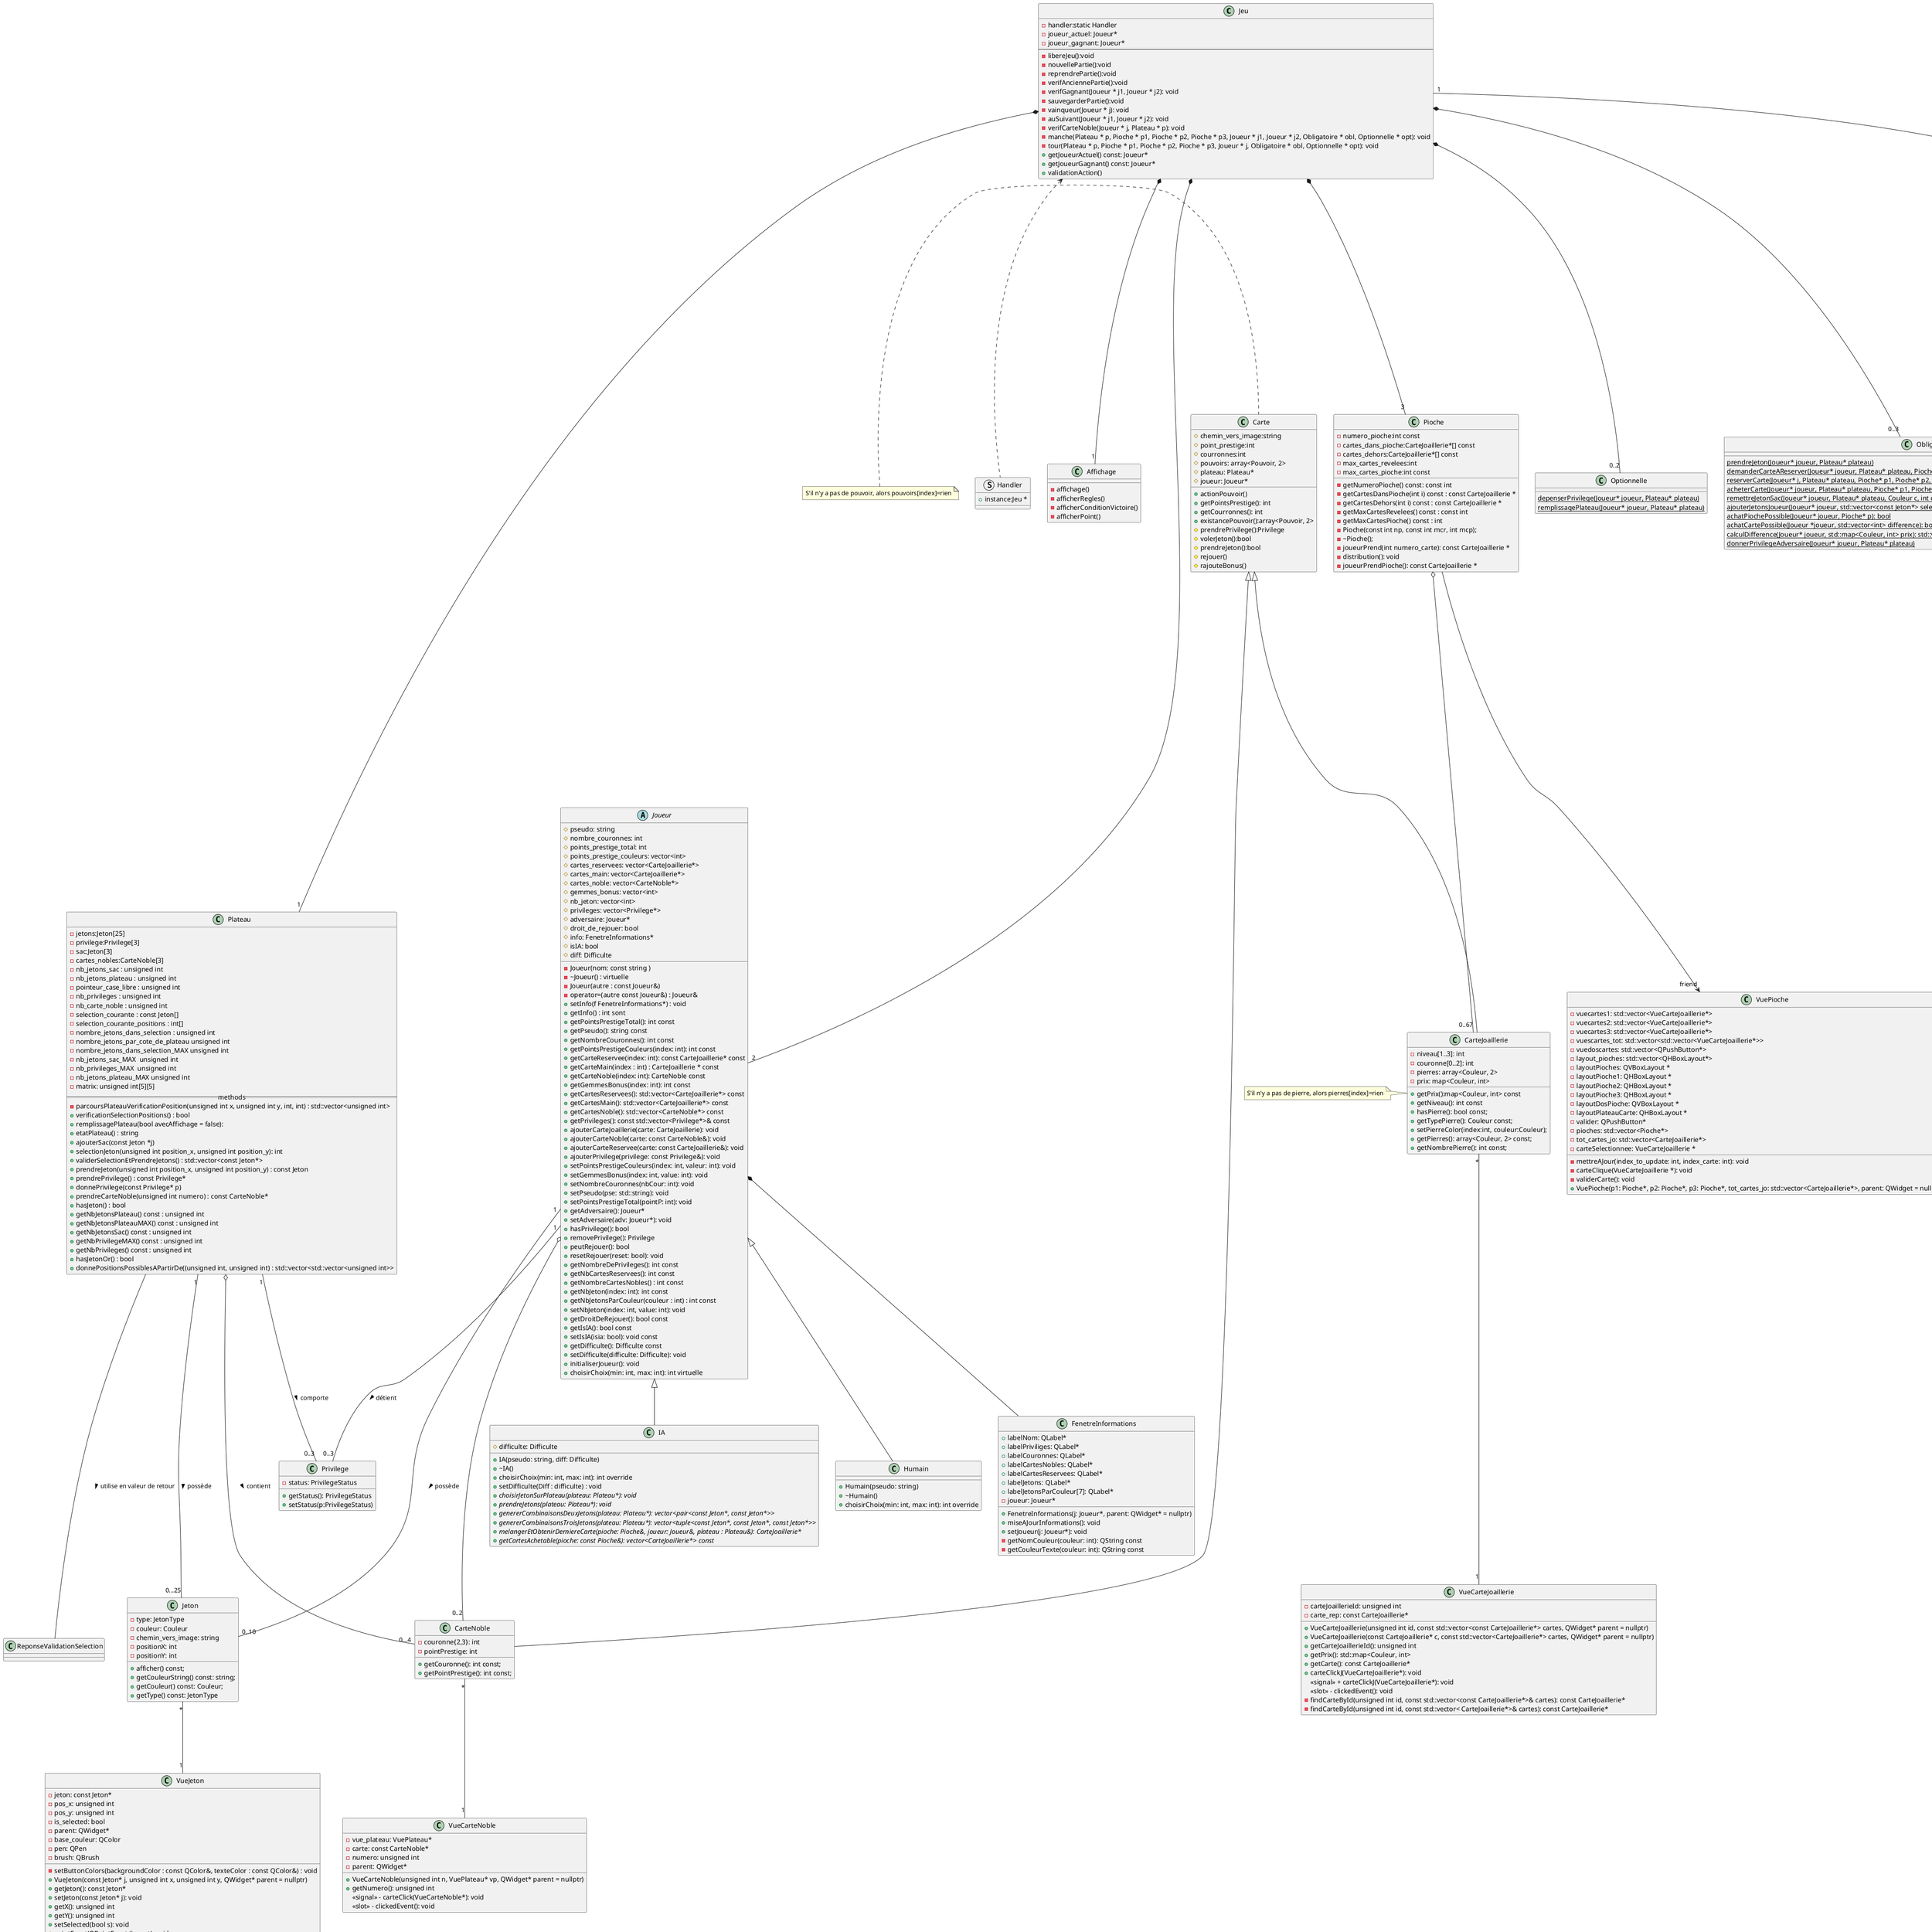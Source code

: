 @startuml

class Jeu {
- handler:static Handler
- joueur_actuel: Joueur*
- joueur_gagnant: Joueur*
--
- libereJeu():void
- nouvellePartie():void
- reprendrePartie():void
- verifAnciennePartie():void
- verifGagnant(Joueur * j1, Joueur * j2): void
- sauvegarderPartie():void
- vainqueur(Joueur * j): void
- auSuivant(Joueur * j1, Joueur * j2): void
- verifCarteNoble(Joueur * j, Plateau * p): void
- manche(Plateau * p, Pioche * p1, Pioche * p2, Pioche * p3, Joueur * j1, Joueur * j2, Obligatoire * obl, Optionnelle * opt): void
- tour(Plateau * p, Pioche * p1, Pioche * p2, Pioche * p3, Joueur * j, Obligatoire * obl, Optionnelle * opt): void
+ getJoueurActuel() const: Joueur*
+ getJoueurGagnant() const: Joueur*
+ validationAction()
}

struct Handler {
    + instance:Jeu *
}

class Affichage{
- affichage()
- afficherRegles()
- afficherConditionVictoire()
- afficherPoint()
}


class Plateau {
- jetons:Jeton[25]
- privilege:Privilege[3]
- sac:Jeton[3]
- cartes_nobles:CarteNoble[3]
- nb_jetons_sac : unsigned int
- nb_jetons_plateau : unsigned int
- pointeur_case_libre : unsigned int
- nb_privileges : unsigned int
- nb_carte_noble : unsigned int
- selection_courante : const Jeton[]
- selection_courante_positions : int[]
- nombre_jetons_dans_selection : unsigned int
- nombre_jetons_par_cote_de_plateau unsigned int
- nombre_jetons_dans_selection_MAX unsigned int
- nb_jetons_sac_MAX  unsigned int
- nb_privileges_MAX  unsigned int
- nb_jetons_plateau_MAX unsigned int
- matrix: unsigned int[5][5]
-- methods --
- parcoursPlateauVerificationPosition(unsigned int x, unsigned int y, int, int) : std::vector<unsigned int>
+ verificationSelectionPositions() : bool
+ remplissagePlateau(bool avecAffichage = false):
+ etatPlateau() : string
+ ajouterSac(const Jeton *j)
+ selectionJeton(unsigned int position_x, unsigned int position_y): int
+ validerSelectionEtPrendreJetons() : std::vector<const Jeton*>
+ prendreJeton(unsigned int position_x, unsigned int position_y) : const Jeton
+ prendrePrivilege() : const Privilege*
+ donnePrivilege(const Privilege* p)
+ prendreCarteNoble(unsigned int numero) : const CarteNoble*
+ hasJeton() : bool
+ getNbJetonsPlateau() const : unsigned int
+ getNbJetonsPlateauMAX() const : unsigned int
+ getNbJetonsSac() const : unsigned int
+ getNbPrivilegeMAX() const : unsigned int
+ getNbPrivileges() const : unsigned int
+ hasJetonOr() : bool
+ donnePositionsPossiblesAPartirDe((unsigned int, unsigned int) : std::vector<std::vector<unsigned int>>
}


abstract class Joueur {
    # pseudo: string
    # nombre_couronnes: int
    # points_prestige_total: int
    # points_prestige_couleurs: vector<int>
    # cartes_reservees: vector<CarteJoaillerie*>
    # cartes_main: vector<CarteJoaillerie*>
    # cartes_noble: vector<CarteNoble*>
    # gemmes_bonus: vector<int>
    # nb_jeton: vector<int>
    # privileges: vector<Privilege*>
    # adversaire: Joueur*
    # droit_de_rejouer: bool
    # info: FenetreInformations*
    # isIA: bool
    # diff: Difficulte


    - Joueur(nom: const string )
    - ~Joueur() : virtuelle
    - Joueur(autre : const Joueur&)
    - operator=(autre const Joueur&) : Joueur&
    + setInfo(f FenetreInformations*) : void
    + getInfo() : int sont
    + getPointsPrestigeTotal(): int const
    + getPseudo(): string const
    + getNombreCouronnes(): int const
    + getPointsPrestigeCouleurs(index: int): int const
    + getCarteReservee(index: int): const CarteJoaillerie* const
    + getCarteMain(index : int) : CarteJoaillerie * const
    + getCarteNoble(index: int): CarteNoble const
    + getGemmesBonus(index: int): int const
    + getCartesReservees(): std::vector<CarteJoaillerie*> const
    + getCartesMain(): std::vector<CarteJoaillerie*> const
    + getCartesNoble(): std::vector<CarteNoble*> const
    + getPrivileges(): const std::vector<Privilege*>& const
    + ajouterCarteJoaillerie(carte: CarteJoaillerie): void
    + ajouterCarteNoble(carte: const CarteNoble&): void
    + ajouterCarteReservee(carte: const CarteJoaillerie&): void
    + ajouterPrivilege(privilege: const Privilege&): void
    + setPointsPrestigeCouleurs(index: int, valeur: int): void
    + setGemmesBonus(index: int, value: int): void
    + setNombreCouronnes(nbCour: int): void
    + setPseudo(pse: std::string): void
    + setPointsPrestigeTotal(pointP: int): void
    + getAdversaire(): Joueur*
    + setAdversaire(adv: Joueur*): void
    + hasPrivilege(): bool
    + removePrivilege(): Privilege
    + peutRejouer(): bool
    + resetRejouer(reset: bool): void
    + getNombreDePrivileges(): int const
    + getNbCartesReservees(): int const
    + getNombreCartesNobles() : int const
    + getNbJeton(index: int): int const
    + getNbJetonsParCouleur(couleur : int) : int const
    + setNbJeton(index: int, value: int): void
    + getDroitDeRejouer(): bool const
    + getIsIA(): bool const
    + setIsIA(isia: bool): void const
    + getDifficulte(): Difficulte const
    + setDifficulte(difficulte: Difficulte): void
    + initialiserJoueur(): void
    + choisirChoix(min: int, max: int): int virtuelle
}

class IA {
      # difficulte: Difficulte

      + IA(pseudo: string, diff: Difficulte)
      +~IA()
      + choisirChoix(min: int, max: int): int override
      +setDifficulte(Diff : difficulte) : void
      {abstract} + choisirJetonSurPlateau(plateau: Plateau*): void
      {abstract} + prendreJetons(plateau: Plateau*): void
      {abstract} + genererCombinaisonsDeuxJetons(plateau: Plateau*): vector<pair<const Jeton*, const Jeton*>>
      {abstract} + genererCombinaisonsTroisJetons(plateau: Plateau*): vector<tuple<const Jeton*, const Jeton*, const Jeton*>>
      {abstract} + melangerEtObtenirDerniereCarte(pioche: Pioche&, joueur: Joueur&, plateau : Plateau&): CarteJoaillerie*
      {abstract} + getCartesAchetable(pioche: const Pioche&): vector<CarteJoaillerie*> const
}

class Humain {
    + Humain(pseudo: string)
    +~Humain()
    + choisirChoix(min: int, max: int): int override
}


class FenetreInformations{
  +labelNom: QLabel*
  +labelPriviliges: QLabel*
  +labelCouronnes: QLabel*
  +labelCartesNobles: QLabel*
  +labelCartesReservees: QLabel*
  +labelJetons: QLabel*
  +labelJetonsParCouleur[7]: QLabel*
  -joueur: Joueur*

  +FenetreInformations(j: Joueur*, parent: QWidget* = nullptr)
  +miseAJourInformations(): void
  +setJoueur(j: Joueur*): void
  -getNomCouleur(couleur: int): QString const
  -getCouleurTexte(couleur: int): QString const

}

enum Difficulte <<enumeration>> {
 aleatoire
 facile
 moyen
 difficile
}

enum JetonType <<enumeration>> {
Or
Gemme
}
class Jeton {
-type: JetonType
-couleur: Couleur
-chemin_vers_image: string
-positionX: int
-positionY: int
+afficher() const;
+getCouleurString() const: string;
+getCouleur() const: Couleur;
+getType() const: JetonType
}

enum PrivilegeStatus <<enumeration>> {
NONE
POSSEDE
}

class Privilege {
-status: PrivilegeStatus
+getStatus(): PrivilegeStatus
+setStatus(p:PrivilegeStatus)
}


enum Couleur <<enumeration>> {
 bleu
 vert
 rouge
 blanc
 noir
 rose
 rien
 choix_utilisateur
}

class Pioche{
- numero_pioche:int const
- cartes_dans_pioche:CarteJoaillerie*[] const
- cartes_dehors:CarteJoaillerie*[] const
- max_cartes_revelees:int
- max_cartes_pioche:int const
- getNumeroPioche() const: const int
- getCartesDansPioche(int i) const : const CarteJoaillerie *
- getCartesDehors(int i) const : const CarteJoaillerie *
- getMaxCartesRevelees() const : const int
- getMaxCartesPioche() const : int
- Pioche(const int np, const int mcr, int mcp);
- ~Pioche();
- joueurPrend(int numero_carte): const CarteJoaillerie *
- distribution(): void
- joueurPrendPioche(): const CarteJoaillerie *
}

class VuePioche {
- vuecartes1: std::vector<VueCarteJoaillerie*>
- vuecartes2: std::vector<VueCarteJoaillerie*>
- vuecartes3: std::vector<VueCarteJoaillerie*>
- vuescartes_tot: std::vector<std::vector<VueCarteJoaillerie*>>
- vuedoscartes: std::vector<QPushButton*>
- layout_pioches: std::vector<QHBoxLayout*>
- layoutPioches: QVBoxLayout *
- layoutPioche1: QHBoxLayout *
- layoutPioche2: QHBoxLayout *
- layoutPioche3: QHBoxLayout *
- layoutDosPioche: QVBoxLayout *
- layoutPlateauCarte: QHBoxLayout *
- valider: QPushButton*
- pioches: std::vector<Pioche*>
- tot_cartes_jo: std::vector<CarteJoaillerie*>
- mettreAJour(index_to_update: int, index_carte: int): void
- carteSelectionnee: VueCarteJoaillerie *
- carteClique(VueCarteJoaillerie *): void
- validerCarte(): void
+ VuePioche(p1: Pioche*, p2: Pioche*, p3: Pioche*, tot_cartes_jo: std::vector<CarteJoaillerie*>, parent: QWidget = nullptr): void
}

class Carte {
# chemin_vers_image:string
# point_prestige:int
# courronnes:int
# pouvoirs: array<Pouvoir, 2>
# plateau: Plateau*
# joueur: Joueur*
+ actionPouvoir()
+ getPointsPrestige(): int
+ getCourronnes(): int
+ existancePouvoir():array<Pouvoir, 2>
# prendrePrivilege():Privilege
# volerJeton():bool
# prendreJeton():bool
# rejouer()
# rajouteBonus()
}
note left: S'il n'y a pas de pouvoir, alors pouvoirs[index]=rien

class CarteNoble {
-couronne{2,3}: int
-pointPrestige: int
+getCouronne(): int const;
+getPointPrestige(): int const;
}

class CarteJoaillerie {
-niveau[1..3]: int
-couronne[0..2]: int
-pierres: array<Couleur, 2>
-prix: map<Couleur, int>
+getPrix():map<Couleur, int> const
+getNiveau(): int const
+hasPierre(): bool const;
+getTypePierre(): Couleur const;
+setPierreColor(index:int, couleur:Couleur);
+getPierres(): array<Couleur, 2> const;
+getNombrePierre(): int const;
}
note left: S'il n'y a pas de pierre, alors pierres[index]=rien


enum Pouvoir <<enumeration>> {
 rien
 nouveau_tour
 bonus_pierre
 pierre_en_plus
 privilege_en_plus
 vol_pierre
}


class Optionnelle {
{static} depenserPrivilege(Joueur* joueur, Plateau* plateau)
{static} remplissagePlateau(Joueur* joueur, Plateau* plateau)
}

class Obligatoire {
{static} prendreJeton(Joueur* joueur, Plateau* plateau)
{static} demanderCarteAReserver(Joueur* joueur, Plateau* plateau, Pioche* p1, Pioche* p2, Pioche* p3)
{static} reserverCarte(Joueur* j, Plateau* plateau, Pioche* p1, Pioche* p2, Pioche* p3, int n_pioche, int n_carte, bool carte_revelee = true)
{static} acheterCarte(Joueur* joueur, Plateau* plateau, Pioche* p1, Pioche* p2, Pioche* p3)
{static} remettreJetonSac(Joueur* joueur, Plateau* plateau, Couleur c, int difference, int prix_elem, int index)
{static} ajouterJetonsJoueur(Joueur* joueur, std::vector<const Jeton*> selection): std::vector<int>
{static} achatPiochePossible(Joueur* joueur, Pioche* p): bool
{static} achatCartePossible(Joueur *joueur, std::vector<int> difference): bool
{static} calculDifference(Joueur* joueur, std::map<Couleur, int> prix): std::vector<int>
{static} donnerPrivilegeAdversaire(Joueur* joueur, Plateau* plateau)
}


class VueCarteJoaillerie {
  - carteJoaillerieId: unsigned int
  - carte_rep: const CarteJoaillerie*
  + VueCarteJoaillerie(unsigned int id, const std::vector<const CarteJoaillerie*> cartes, QWidget* parent = nullptr)
  + VueCarteJoaillerie(const CarteJoaillerie* c, const std::vector<CarteJoaillerie*> cartes, QWidget* parent = nullptr)
  + getCarteJoaillerieId(): unsigned int
  + getPrix(): std::map<Couleur, int>
  + getCarte(): const CarteJoaillerie*
  + carteClickJ(VueCarteJoaillerie*): void
  <<signal>> + carteClickJ(VueCarteJoaillerie*): void
  <<slot>> - clickedEvent(): void
  - findCarteById(unsigned int id, const std::vector<const CarteJoaillerie*>& cartes): const CarteJoaillerie*
  - findCarteById(unsigned int id, const std::vector< CarteJoaillerie*>& cartes): const CarteJoaillerie*
}

class VueCarteNoble {
  - vue_plateau: VuePlateau*
  - carte: const CarteNoble*
  - numero: unsigned int
  - parent: QWidget*
  + VueCarteNoble(unsigned int n, VuePlateau* vp, QWidget* parent = nullptr)
  + getNumero(): unsigned int
  <<signal>> - carteClick(VueCarteNoble*): void
  <<slot>> - clickedEvent(): void
}

class VueJeton {
  - jeton: const Jeton*
  - pos_x: unsigned int
  - pos_y: unsigned int
  - is_selected: bool
  - parent: QWidget*
  - base_couleur: QColor
  - pen: QPen
  - brush: QBrush
  - setButtonColors(backgroundColor : const QColor&, texteColor : const QColor&) : void
  + VueJeton(const Jeton* j, unsigned int x, unsigned int y, QWidget* parent = nullptr)
  + getJeton(): const Jeton*
  + setJeton(const Jeton* j): void
  + getX(): unsigned int
  + getY(): unsigned int
  + setSelected(bool s): void
  # paintEvent(QPaintEvent *event): void
  <<signal>> - jetonClick(VueJeton*): void
  <<slot>> - clickedEvent(): void
}

class VueJeu {
  - compteur_action_optionnelles: int
  - a_fini_optionnelles: bool
  - a_fini_obligatoires: bool
  - peut_passer_tour_suivant: bool
  - jeu: Jeu*
  - j1: Joueur*
  - j2: Joueur*
  - pioche1: Pioche*
  - pioche2: Pioche*
  - pioche3: Pioche*
  - pioches: std::vector<Pioche*>
  - vue_pioche: VuePioche*
  - cartesJoaillerie: std::vector<CarteJoaillerie*>
  - layout_main: QVBoxLayout*
  - layout_menu: QVBoxLayout*
  - layout_choix_joueurs: QVBoxLayout*
  - layout_jeu: QVBoxLayout*
  - layout_centre: QHBoxLayout*
  - layout_top: QHBoxLayout*
  - layout_bas: QHBoxLayout*
  - vue_plateau: VuePlateau*
  - vueJoueur1: FenetreInformations*
  - vueJoueur2: FenetreInformations*
  - vuesCartesNobles: std::vector<VueCarteNoble*>
  - bouton_nouvelle_partie: QPushButton*
  - bouton_charger_partie: QPushButton*
  - bouton_sauvegarde: QPushButton*
  - bouton_joueur_joueur: QPushButton*
  - bouton_joueur_IA: QPushButton*
  - bouton_IA_IA: QPushButton*
  - bouton_depenser_privilege: QPushButton*
  - bouton_prendre_jeton: QPushButton*
  - bouton_acheter_carte: QPushButton*
  - bouton_reserver_carte: QPushButton*
  - bouton_remplir_plateau: QPushButton*
  - db: sqlite3*
  + VueJeu(Jeu* jeu, QWidget* parent = nullptr)
  + getVuePlateau(): VuePlateau*
  + finiAction(int action): void
  + message(const char title[], const char texte[]): void
  + choixCarteNoble(bool ok_pour_choix): void
  <<slot>> - boutonSauvegardeClick(): void
  <<slot>> - boutonNouvellePartie(): void
  <<slot>> - boutonChargerPartie(): void
  <<slot>> - boutonActionPrivilege(): void
  <<slot>> - boutonPrendreJeton(): void
  <<slot>> - boutonRemplirPlateau(): void
  <<slot>> - boutonAcheterCarte(): void
  <<slot>> - boutonReserverCarte(): void
  <<slot>> - boutonJoueurJoueur(): void
  <<slot>> - boutonJoueurIA(): void
  <<slot>> - boutonIAIA(): void
  - checkPlateau(): bool
  - dessinerPartie(): void
  - choixDesJoueurs(): void
  - initJoueurs(bool j1EstHumain, bool j2EstHumain): void
  - deleteLayout(QLayout* layout): void
  - afficherChoix(): void
  - desactiverOuActiverBouton(bool etat): void
  - setEtatBoutonPrivilege(): void
  - setJoueurActuelInfo(): void
}


Jeu "1" -- "1" VueJeu
Jeton "*" --- "1" VueJeton
CarteNoble "*" --- "1" VueCarteNoble
CarteJoaillerie "*"--- "1"VueCarteJoaillerie

Joueur <|-- IA
Joueur <|-- Humain
Joueur *-- FenetreInformations

Jeu <.. Handler

Jeu *--- "1" Plateau
Jeu *-- "2" Joueur
Jeu *-- "3" Pioche
Jeu *--"1" Affichage
Jeu *--"0..2" Optionnelle
Jeu *--"0..3" Obligatoire

Plateau "1" --- "0...25" Jeton: possède >
Plateau "1"--"0..3" Privilege: comporte >
Plateau o---"0...4" CarteNoble: contient >
Plateau --- ReponseValidationSelection : utilise en valeur de retour >
'Plateau "1"-"3" Pioche

Pioche o--"0..67" CarteJoaillerie

Joueur "1" -- "0..3" Privilege: détient >
Joueur "1" --- "0..10" Jeton: possède >
Joueur o--"0..2" CarteNoble

Carte <|-- CarteNoble
Carte <|-- CarteJoaillerie
'(CarteJoaillerie, Pierre) .. AchatCarte

Pioche --> "friend" VuePioche



@enduml
